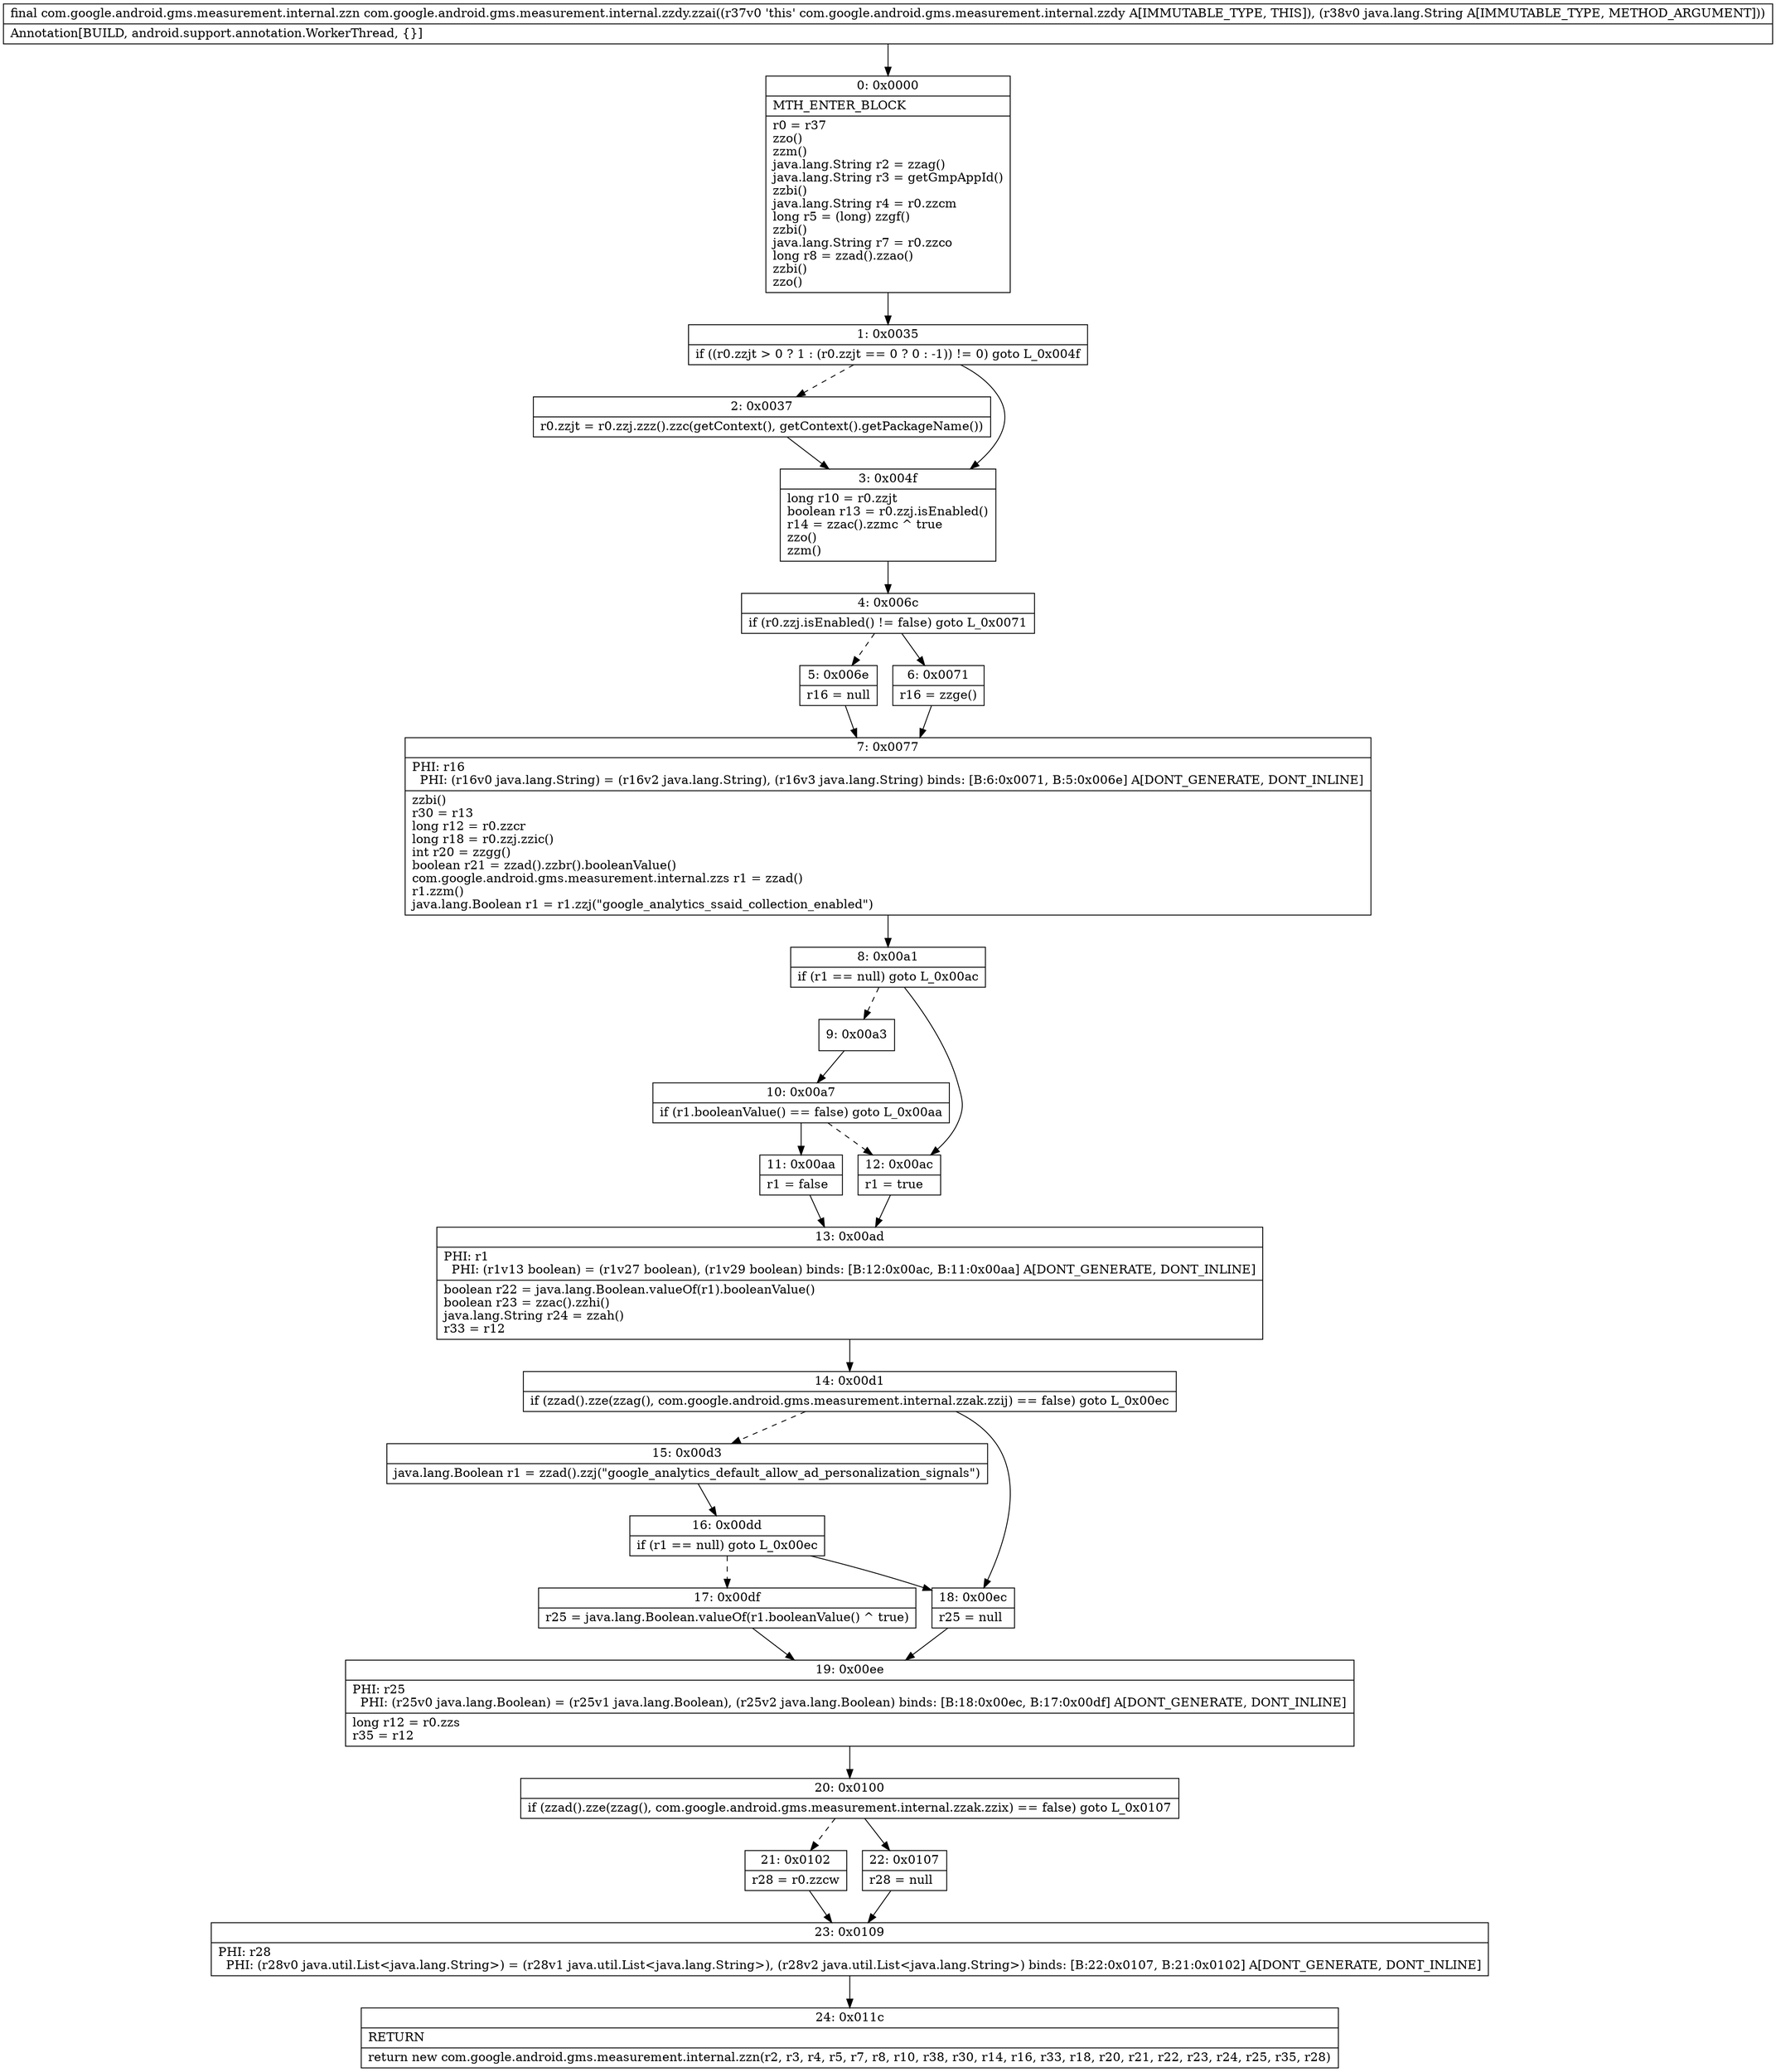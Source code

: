 digraph "CFG forcom.google.android.gms.measurement.internal.zzdy.zzai(Ljava\/lang\/String;)Lcom\/google\/android\/gms\/measurement\/internal\/zzn;" {
Node_0 [shape=record,label="{0\:\ 0x0000|MTH_ENTER_BLOCK\l|r0 = r37\lzzo()\lzzm()\ljava.lang.String r2 = zzag()\ljava.lang.String r3 = getGmpAppId()\lzzbi()\ljava.lang.String r4 = r0.zzcm\llong r5 = (long) zzgf()\lzzbi()\ljava.lang.String r7 = r0.zzco\llong r8 = zzad().zzao()\lzzbi()\lzzo()\l}"];
Node_1 [shape=record,label="{1\:\ 0x0035|if ((r0.zzjt \> 0 ? 1 : (r0.zzjt == 0 ? 0 : \-1)) != 0) goto L_0x004f\l}"];
Node_2 [shape=record,label="{2\:\ 0x0037|r0.zzjt = r0.zzj.zzz().zzc(getContext(), getContext().getPackageName())\l}"];
Node_3 [shape=record,label="{3\:\ 0x004f|long r10 = r0.zzjt\lboolean r13 = r0.zzj.isEnabled()\lr14 = zzac().zzmc ^ true\lzzo()\lzzm()\l}"];
Node_4 [shape=record,label="{4\:\ 0x006c|if (r0.zzj.isEnabled() != false) goto L_0x0071\l}"];
Node_5 [shape=record,label="{5\:\ 0x006e|r16 = null\l}"];
Node_6 [shape=record,label="{6\:\ 0x0071|r16 = zzge()\l}"];
Node_7 [shape=record,label="{7\:\ 0x0077|PHI: r16 \l  PHI: (r16v0 java.lang.String) = (r16v2 java.lang.String), (r16v3 java.lang.String) binds: [B:6:0x0071, B:5:0x006e] A[DONT_GENERATE, DONT_INLINE]\l|zzbi()\lr30 = r13\llong r12 = r0.zzcr\llong r18 = r0.zzj.zzic()\lint r20 = zzgg()\lboolean r21 = zzad().zzbr().booleanValue()\lcom.google.android.gms.measurement.internal.zzs r1 = zzad()\lr1.zzm()\ljava.lang.Boolean r1 = r1.zzj(\"google_analytics_ssaid_collection_enabled\")\l}"];
Node_8 [shape=record,label="{8\:\ 0x00a1|if (r1 == null) goto L_0x00ac\l}"];
Node_9 [shape=record,label="{9\:\ 0x00a3}"];
Node_10 [shape=record,label="{10\:\ 0x00a7|if (r1.booleanValue() == false) goto L_0x00aa\l}"];
Node_11 [shape=record,label="{11\:\ 0x00aa|r1 = false\l}"];
Node_12 [shape=record,label="{12\:\ 0x00ac|r1 = true\l}"];
Node_13 [shape=record,label="{13\:\ 0x00ad|PHI: r1 \l  PHI: (r1v13 boolean) = (r1v27 boolean), (r1v29 boolean) binds: [B:12:0x00ac, B:11:0x00aa] A[DONT_GENERATE, DONT_INLINE]\l|boolean r22 = java.lang.Boolean.valueOf(r1).booleanValue()\lboolean r23 = zzac().zzhi()\ljava.lang.String r24 = zzah()\lr33 = r12\l}"];
Node_14 [shape=record,label="{14\:\ 0x00d1|if (zzad().zze(zzag(), com.google.android.gms.measurement.internal.zzak.zzij) == false) goto L_0x00ec\l}"];
Node_15 [shape=record,label="{15\:\ 0x00d3|java.lang.Boolean r1 = zzad().zzj(\"google_analytics_default_allow_ad_personalization_signals\")\l}"];
Node_16 [shape=record,label="{16\:\ 0x00dd|if (r1 == null) goto L_0x00ec\l}"];
Node_17 [shape=record,label="{17\:\ 0x00df|r25 = java.lang.Boolean.valueOf(r1.booleanValue() ^ true)\l}"];
Node_18 [shape=record,label="{18\:\ 0x00ec|r25 = null\l}"];
Node_19 [shape=record,label="{19\:\ 0x00ee|PHI: r25 \l  PHI: (r25v0 java.lang.Boolean) = (r25v1 java.lang.Boolean), (r25v2 java.lang.Boolean) binds: [B:18:0x00ec, B:17:0x00df] A[DONT_GENERATE, DONT_INLINE]\l|long r12 = r0.zzs\lr35 = r12\l}"];
Node_20 [shape=record,label="{20\:\ 0x0100|if (zzad().zze(zzag(), com.google.android.gms.measurement.internal.zzak.zzix) == false) goto L_0x0107\l}"];
Node_21 [shape=record,label="{21\:\ 0x0102|r28 = r0.zzcw\l}"];
Node_22 [shape=record,label="{22\:\ 0x0107|r28 = null\l}"];
Node_23 [shape=record,label="{23\:\ 0x0109|PHI: r28 \l  PHI: (r28v0 java.util.List\<java.lang.String\>) = (r28v1 java.util.List\<java.lang.String\>), (r28v2 java.util.List\<java.lang.String\>) binds: [B:22:0x0107, B:21:0x0102] A[DONT_GENERATE, DONT_INLINE]\l}"];
Node_24 [shape=record,label="{24\:\ 0x011c|RETURN\l|return new com.google.android.gms.measurement.internal.zzn(r2, r3, r4, r5, r7, r8, r10, r38, r30, r14, r16, r33, r18, r20, r21, r22, r23, r24, r25, r35, r28)\l}"];
MethodNode[shape=record,label="{final com.google.android.gms.measurement.internal.zzn com.google.android.gms.measurement.internal.zzdy.zzai((r37v0 'this' com.google.android.gms.measurement.internal.zzdy A[IMMUTABLE_TYPE, THIS]), (r38v0 java.lang.String A[IMMUTABLE_TYPE, METHOD_ARGUMENT]))  | Annotation[BUILD, android.support.annotation.WorkerThread, \{\}]\l}"];
MethodNode -> Node_0;
Node_0 -> Node_1;
Node_1 -> Node_2[style=dashed];
Node_1 -> Node_3;
Node_2 -> Node_3;
Node_3 -> Node_4;
Node_4 -> Node_5[style=dashed];
Node_4 -> Node_6;
Node_5 -> Node_7;
Node_6 -> Node_7;
Node_7 -> Node_8;
Node_8 -> Node_9[style=dashed];
Node_8 -> Node_12;
Node_9 -> Node_10;
Node_10 -> Node_11;
Node_10 -> Node_12[style=dashed];
Node_11 -> Node_13;
Node_12 -> Node_13;
Node_13 -> Node_14;
Node_14 -> Node_15[style=dashed];
Node_14 -> Node_18;
Node_15 -> Node_16;
Node_16 -> Node_17[style=dashed];
Node_16 -> Node_18;
Node_17 -> Node_19;
Node_18 -> Node_19;
Node_19 -> Node_20;
Node_20 -> Node_21[style=dashed];
Node_20 -> Node_22;
Node_21 -> Node_23;
Node_22 -> Node_23;
Node_23 -> Node_24;
}

